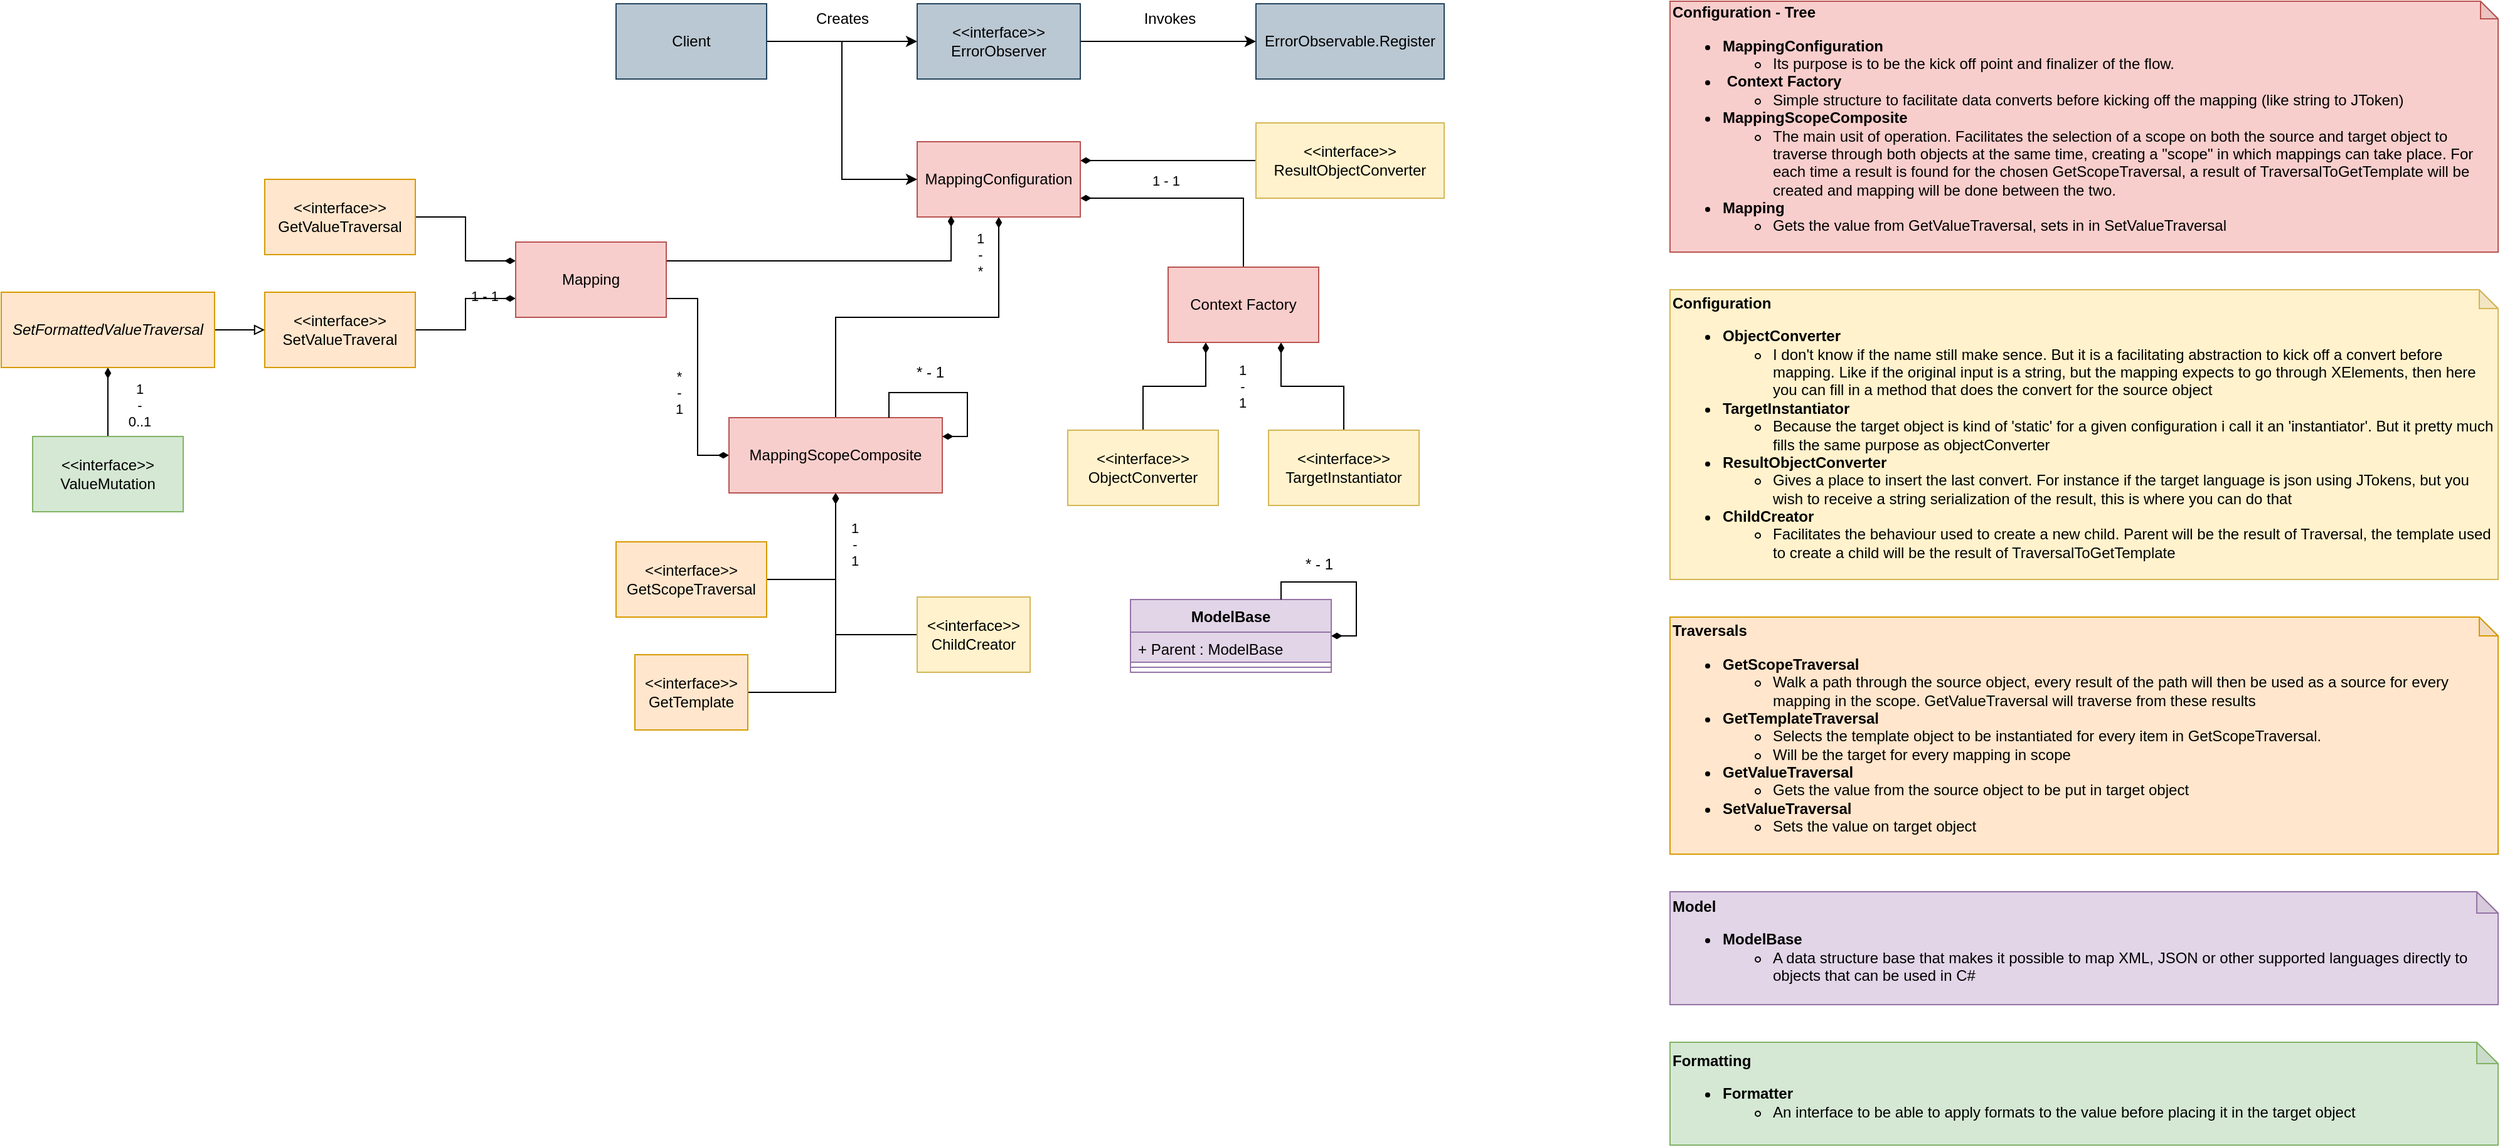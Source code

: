 <mxfile version="12.3.3" type="device" pages="1"><diagram id="NKJI61g4svBPpDYfi4Ff" name="Flow"><mxGraphModel dx="2235" dy="868" grid="1" gridSize="10" guides="1" tooltips="1" connect="1" arrows="1" fold="1" page="1" pageScale="1" pageWidth="827" pageHeight="1169" math="0" shadow="0"><root><mxCell id="0"/><mxCell id="1" parent="0"/><mxCell id="7-L7uNAoAu1BIZzLxU2F-14" value="1&lt;br&gt;-&lt;br&gt;*" style="edgeStyle=orthogonalEdgeStyle;rounded=0;orthogonalLoop=1;jettySize=auto;html=1;exitX=0.5;exitY=1;exitDx=0;exitDy=0;endArrow=none;endFill=0;startArrow=diamondThin;startFill=1;entryX=0.5;entryY=0;entryDx=0;entryDy=0;" parent="1" source="7-L7uNAoAu1BIZzLxU2F-1" target="7-L7uNAoAu1BIZzLxU2F-13" edge="1"><mxGeometry x="-0.793" y="-15" relative="1" as="geometry"><mxPoint x="270" y="340" as="targetPoint"/><mxPoint as="offset"/></mxGeometry></mxCell><mxCell id="7-L7uNAoAu1BIZzLxU2F-33" value="1 - 1" style="edgeStyle=orthogonalEdgeStyle;rounded=0;orthogonalLoop=1;jettySize=auto;html=1;exitX=1;exitY=0.75;exitDx=0;exitDy=0;entryX=0.5;entryY=0;entryDx=0;entryDy=0;startArrow=diamondThin;startFill=1;endArrow=none;endFill=0;" parent="1" source="7-L7uNAoAu1BIZzLxU2F-1" target="7-L7uNAoAu1BIZzLxU2F-12" edge="1"><mxGeometry x="-0.252" y="14" relative="1" as="geometry"><mxPoint x="-1" as="offset"/></mxGeometry></mxCell><mxCell id="LV3j4Zr44j6JFm8X3JwT-1" style="edgeStyle=orthogonalEdgeStyle;rounded=0;orthogonalLoop=1;jettySize=auto;html=1;exitX=1;exitY=0.25;exitDx=0;exitDy=0;entryX=0;entryY=0.5;entryDx=0;entryDy=0;startArrow=diamondThin;startFill=1;endArrow=none;endFill=0;" parent="1" source="7-L7uNAoAu1BIZzLxU2F-1" target="8RPhoHzHTQjY7W_NBC8A-4" edge="1"><mxGeometry relative="1" as="geometry"/></mxCell><mxCell id="7-L7uNAoAu1BIZzLxU2F-1" value="MappingConfiguration" style="rounded=0;whiteSpace=wrap;html=1;fillColor=#f8cecc;strokeColor=#b85450;" parent="1" vertex="1"><mxGeometry x="300" y="170" width="130" height="60" as="geometry"/></mxCell><mxCell id="7-L7uNAoAu1BIZzLxU2F-4" value="&lt;br&gt;" style="edgeStyle=orthogonalEdgeStyle;rounded=0;orthogonalLoop=1;jettySize=auto;html=1;exitX=1;exitY=0.5;exitDx=0;exitDy=0;entryX=0;entryY=0.5;entryDx=0;entryDy=0;" parent="1" source="7-L7uNAoAu1BIZzLxU2F-2" target="7-L7uNAoAu1BIZzLxU2F-3" edge="1"><mxGeometry relative="1" as="geometry"/></mxCell><mxCell id="7-L7uNAoAu1BIZzLxU2F-7" style="edgeStyle=orthogonalEdgeStyle;rounded=0;orthogonalLoop=1;jettySize=auto;html=1;exitX=1;exitY=0.5;exitDx=0;exitDy=0;entryX=0;entryY=0.5;entryDx=0;entryDy=0;" parent="1" source="7-L7uNAoAu1BIZzLxU2F-2" target="7-L7uNAoAu1BIZzLxU2F-1" edge="1"><mxGeometry relative="1" as="geometry"/></mxCell><mxCell id="LV3j4Zr44j6JFm8X3JwT-5" value="Creates" style="text;html=1;resizable=0;points=[];align=center;verticalAlign=middle;labelBackgroundColor=#ffffff;" parent="7-L7uNAoAu1BIZzLxU2F-7" vertex="1" connectable="0"><mxGeometry x="0.179" y="-2" relative="1" as="geometry"><mxPoint x="2" y="-94" as="offset"/></mxGeometry></mxCell><mxCell id="7-L7uNAoAu1BIZzLxU2F-2" value="Client" style="rounded=0;whiteSpace=wrap;html=1;fillColor=#bac8d3;strokeColor=#23445d;" parent="1" vertex="1"><mxGeometry x="60" y="60" width="120" height="60" as="geometry"/></mxCell><mxCell id="7-L7uNAoAu1BIZzLxU2F-6" style="edgeStyle=orthogonalEdgeStyle;rounded=0;orthogonalLoop=1;jettySize=auto;html=1;exitX=1;exitY=0.5;exitDx=0;exitDy=0;entryX=0;entryY=0.5;entryDx=0;entryDy=0;" parent="1" source="7-L7uNAoAu1BIZzLxU2F-3" target="7-L7uNAoAu1BIZzLxU2F-5" edge="1"><mxGeometry relative="1" as="geometry"/></mxCell><mxCell id="LV3j4Zr44j6JFm8X3JwT-9" value="Invokes" style="text;html=1;resizable=0;points=[];align=center;verticalAlign=middle;labelBackgroundColor=#ffffff;" parent="7-L7uNAoAu1BIZzLxU2F-6" vertex="1" connectable="0"><mxGeometry x="0.319" y="-1" relative="1" as="geometry"><mxPoint x="-22" y="-19" as="offset"/></mxGeometry></mxCell><mxCell id="7-L7uNAoAu1BIZzLxU2F-3" value="&amp;lt;&amp;lt;interface&amp;gt;&amp;gt;&lt;br&gt;ErrorObserver" style="rounded=0;whiteSpace=wrap;html=1;fillColor=#bac8d3;strokeColor=#23445d;" parent="1" vertex="1"><mxGeometry x="300" y="60" width="130" height="60" as="geometry"/></mxCell><mxCell id="7-L7uNAoAu1BIZzLxU2F-5" value="ErrorObservable.Register" style="rounded=0;whiteSpace=wrap;html=1;fillColor=#bac8d3;strokeColor=#23445d;" parent="1" vertex="1"><mxGeometry x="570" y="60" width="150" height="60" as="geometry"/></mxCell><mxCell id="7-L7uNAoAu1BIZzLxU2F-23" value="1&lt;br&gt;-&lt;br&gt;1" style="edgeStyle=orthogonalEdgeStyle;rounded=0;orthogonalLoop=1;jettySize=auto;html=1;exitX=0.25;exitY=1;exitDx=0;exitDy=0;entryX=0.5;entryY=0;entryDx=0;entryDy=0;startArrow=diamondThin;startFill=1;endArrow=none;endFill=0;" parent="1" source="7-L7uNAoAu1BIZzLxU2F-12" target="7-L7uNAoAu1BIZzLxU2F-19" edge="1"><mxGeometry x="-0.405" y="29" relative="1" as="geometry"><mxPoint x="29" y="-29" as="offset"/></mxGeometry></mxCell><mxCell id="7-L7uNAoAu1BIZzLxU2F-24" style="edgeStyle=orthogonalEdgeStyle;rounded=0;orthogonalLoop=1;jettySize=auto;html=1;exitX=0.75;exitY=1;exitDx=0;exitDy=0;entryX=0.5;entryY=0;entryDx=0;entryDy=0;startArrow=diamondThin;startFill=1;endArrow=none;endFill=0;" parent="1" source="7-L7uNAoAu1BIZzLxU2F-12" edge="1" target="7-L7uNAoAu1BIZzLxU2F-30"><mxGeometry relative="1" as="geometry"><mxPoint x="640" y="380" as="targetPoint"/></mxGeometry></mxCell><mxCell id="7-L7uNAoAu1BIZzLxU2F-12" value="Context Factory" style="rounded=0;whiteSpace=wrap;html=1;fillColor=#f8cecc;strokeColor=#b85450;" parent="1" vertex="1"><mxGeometry x="500" y="270" width="120" height="60" as="geometry"/></mxCell><mxCell id="7-L7uNAoAu1BIZzLxU2F-37" value="*&lt;br&gt;-&lt;br&gt;1" style="edgeStyle=orthogonalEdgeStyle;rounded=0;orthogonalLoop=1;jettySize=auto;html=1;exitX=0;exitY=0.5;exitDx=0;exitDy=0;startArrow=diamondThin;startFill=1;endArrow=none;endFill=0;entryX=1;entryY=0.75;entryDx=0;entryDy=0;" parent="1" source="7-L7uNAoAu1BIZzLxU2F-13" target="KhBLfVn1uCLWsVG729IH-3" edge="1"><mxGeometry x="-0.143" y="15" relative="1" as="geometry"><mxPoint as="offset"/><mxPoint x="340" y="660" as="targetPoint"/></mxGeometry></mxCell><mxCell id="7-L7uNAoAu1BIZzLxU2F-49" style="edgeStyle=orthogonalEdgeStyle;rounded=0;orthogonalLoop=1;jettySize=auto;html=1;exitX=0.5;exitY=1;exitDx=0;exitDy=0;entryX=1;entryY=0.5;entryDx=0;entryDy=0;startArrow=diamondThin;startFill=1;endArrow=none;endFill=0;" parent="1" source="7-L7uNAoAu1BIZzLxU2F-13" target="7-L7uNAoAu1BIZzLxU2F-45" edge="1"><mxGeometry relative="1" as="geometry"><Array as="points"><mxPoint x="235" y="609"/></Array></mxGeometry></mxCell><mxCell id="7-L7uNAoAu1BIZzLxU2F-50" style="edgeStyle=orthogonalEdgeStyle;rounded=0;orthogonalLoop=1;jettySize=auto;html=1;exitX=0.5;exitY=1;exitDx=0;exitDy=0;entryX=0;entryY=0.5;entryDx=0;entryDy=0;startArrow=diamondThin;startFill=1;endArrow=none;endFill=0;" parent="1" source="7-L7uNAoAu1BIZzLxU2F-13" target="7-L7uNAoAu1BIZzLxU2F-46" edge="1"><mxGeometry relative="1" as="geometry"><Array as="points"><mxPoint x="235" y="563"/></Array><mxPoint x="126" y="810" as="targetPoint"/></mxGeometry></mxCell><mxCell id="7-L7uNAoAu1BIZzLxU2F-51" value="1&lt;br&gt;-&lt;br&gt;1" style="edgeStyle=orthogonalEdgeStyle;rounded=0;orthogonalLoop=1;jettySize=auto;html=1;exitX=0.5;exitY=1;exitDx=0;exitDy=0;entryX=1;entryY=0.5;entryDx=0;entryDy=0;startArrow=diamondThin;startFill=1;endArrow=none;endFill=0;" parent="1" source="7-L7uNAoAu1BIZzLxU2F-13" target="7-L7uNAoAu1BIZzLxU2F-42" edge="1"><mxGeometry x="-0.349" y="15" relative="1" as="geometry"><Array as="points"><mxPoint x="235" y="519"/></Array><mxPoint as="offset"/></mxGeometry></mxCell><mxCell id="7-L7uNAoAu1BIZzLxU2F-13" value="MappingScopeComposite" style="rounded=0;whiteSpace=wrap;html=1;fillColor=#f8cecc;strokeColor=#b85450;" parent="1" vertex="1"><mxGeometry x="150" y="390" width="170" height="60" as="geometry"/></mxCell><mxCell id="7-L7uNAoAu1BIZzLxU2F-19" value="&amp;lt;&amp;lt;interface&amp;gt;&amp;gt;&lt;br&gt;ObjectConverter" style="rounded=0;whiteSpace=wrap;html=1;fillColor=#fff2cc;strokeColor=#d6b656;" parent="1" vertex="1"><mxGeometry x="420" y="400" width="120" height="60" as="geometry"/></mxCell><mxCell id="7-L7uNAoAu1BIZzLxU2F-30" value="&amp;lt;&amp;lt;interface&amp;gt;&amp;gt;&lt;br&gt;TargetInstantiator" style="rounded=0;whiteSpace=wrap;html=1;fillColor=#fff2cc;strokeColor=#d6b656;" parent="1" vertex="1"><mxGeometry x="580" y="400" width="120" height="60" as="geometry"/></mxCell><mxCell id="7-L7uNAoAu1BIZzLxU2F-34" style="edgeStyle=orthogonalEdgeStyle;rounded=0;orthogonalLoop=1;jettySize=auto;html=1;exitX=1;exitY=0.25;exitDx=0;exitDy=0;entryX=0.75;entryY=0;entryDx=0;entryDy=0;startArrow=diamondThin;startFill=1;endArrow=none;endFill=0;" parent="1" source="7-L7uNAoAu1BIZzLxU2F-13" target="7-L7uNAoAu1BIZzLxU2F-13" edge="1"><mxGeometry relative="1" as="geometry"><Array as="points"><mxPoint x="340" y="405"/><mxPoint x="340" y="370"/><mxPoint x="278" y="370"/></Array></mxGeometry></mxCell><mxCell id="8RPhoHzHTQjY7W_NBC8A-3" value="* - 1" style="text;html=1;resizable=0;points=[];align=center;verticalAlign=middle;labelBackgroundColor=#ffffff;direction=south;" parent="7-L7uNAoAu1BIZzLxU2F-34" vertex="1" connectable="0"><mxGeometry x="-0.036" relative="1" as="geometry"><mxPoint x="-19" y="-16" as="offset"/></mxGeometry></mxCell><mxCell id="7-L7uNAoAu1BIZzLxU2F-42" value="&amp;lt;&amp;lt;interface&amp;gt;&amp;gt;&lt;br&gt;GetScopeTraversal" style="rounded=0;whiteSpace=wrap;html=1;fillColor=#ffe6cc;strokeColor=#d79b00;" parent="1" vertex="1"><mxGeometry x="60" y="489" width="120" height="60" as="geometry"/></mxCell><mxCell id="7-L7uNAoAu1BIZzLxU2F-45" value="&amp;lt;&amp;lt;interface&amp;gt;&amp;gt;&lt;br&gt;GetTemplate" style="rounded=0;whiteSpace=wrap;html=1;fillColor=#ffe6cc;strokeColor=#d79b00;" parent="1" vertex="1"><mxGeometry x="75" y="579" width="90" height="60" as="geometry"/></mxCell><mxCell id="7-L7uNAoAu1BIZzLxU2F-46" value="&amp;lt;&amp;lt;interface&amp;gt;&amp;gt;&lt;br&gt;ChildCreator" style="rounded=0;whiteSpace=wrap;html=1;fillColor=#fff2cc;strokeColor=#d6b656;" parent="1" vertex="1"><mxGeometry x="300" y="533" width="90" height="60" as="geometry"/></mxCell><mxCell id="7-L7uNAoAu1BIZzLxU2F-63" value="ModelBase" style="swimlane;fontStyle=1;align=center;verticalAlign=top;childLayout=stackLayout;horizontal=1;startSize=26;horizontalStack=0;resizeParent=1;resizeParentMax=0;resizeLast=0;collapsible=1;marginBottom=0;fillColor=#e1d5e7;strokeColor=#9673a6;" parent="1" vertex="1"><mxGeometry x="470" y="535" width="160" height="58" as="geometry"/></mxCell><mxCell id="7-L7uNAoAu1BIZzLxU2F-64" value="+ Parent : ModelBase" style="text;strokeColor=#9673a6;fillColor=#e1d5e7;align=left;verticalAlign=top;spacingLeft=4;spacingRight=4;overflow=hidden;rotatable=0;points=[[0,0.5],[1,0.5]];portConstraint=eastwest;" parent="7-L7uNAoAu1BIZzLxU2F-63" vertex="1"><mxGeometry y="26" width="160" height="24" as="geometry"/></mxCell><mxCell id="7-L7uNAoAu1BIZzLxU2F-65" value="" style="line;strokeWidth=1;fillColor=#e1d5e7;align=left;verticalAlign=middle;spacingTop=-1;spacingLeft=3;spacingRight=3;rotatable=0;labelPosition=right;points=[];portConstraint=eastwest;strokeColor=#9673a6;" parent="7-L7uNAoAu1BIZzLxU2F-63" vertex="1"><mxGeometry y="50" width="160" height="8" as="geometry"/></mxCell><mxCell id="7-L7uNAoAu1BIZzLxU2F-72" style="edgeStyle=orthogonalEdgeStyle;rounded=0;orthogonalLoop=1;jettySize=auto;html=1;exitX=1;exitY=0.5;exitDx=0;exitDy=0;entryX=0.75;entryY=0;entryDx=0;entryDy=0;startArrow=diamondThin;startFill=1;endArrow=none;endFill=0;" parent="1" source="7-L7uNAoAu1BIZzLxU2F-63" target="7-L7uNAoAu1BIZzLxU2F-63" edge="1"><mxGeometry relative="1" as="geometry"><Array as="points"><mxPoint x="650" y="564"/><mxPoint x="650" y="521"/><mxPoint x="590" y="521"/></Array></mxGeometry></mxCell><mxCell id="LV3j4Zr44j6JFm8X3JwT-4" value="* - 1" style="text;html=1;resizable=0;points=[];align=center;verticalAlign=middle;labelBackgroundColor=#ffffff;" parent="7-L7uNAoAu1BIZzLxU2F-72" vertex="1" connectable="0"><mxGeometry x="0.086" y="-1" relative="1" as="geometry"><mxPoint x="-19" y="-13" as="offset"/></mxGeometry></mxCell><mxCell id="8RPhoHzHTQjY7W_NBC8A-4" value="&amp;lt;&amp;lt;interface&amp;gt;&amp;gt;&lt;br&gt;ResultObjectConverter" style="rounded=0;whiteSpace=wrap;html=1;fillColor=#fff2cc;strokeColor=#d6b656;" parent="1" vertex="1"><mxGeometry x="570" y="155" width="150" height="60" as="geometry"/></mxCell><mxCell id="LV3j4Zr44j6JFm8X3JwT-10" value="&lt;b&gt;Traversals&lt;br&gt;&lt;/b&gt;&lt;ul&gt;&lt;li&gt;&lt;b&gt;GetScopeTraversal&lt;/b&gt;&lt;/li&gt;&lt;ul&gt;&lt;li&gt;Walk a path through the source object, every result of the path will then be used as a source for every mapping in the scope. GetValueTraversal will traverse from these results&lt;/li&gt;&lt;/ul&gt;&lt;li&gt;&lt;b&gt;GetTemplateTraversal&lt;/b&gt;&lt;/li&gt;&lt;ul&gt;&lt;li&gt;Selects the template object to be instantiated for every item in GetScopeTraversal.&amp;nbsp;&lt;/li&gt;&lt;li&gt;Will be the target for every mapping in scope&lt;/li&gt;&lt;/ul&gt;&lt;li&gt;&lt;b&gt;GetValueTraversal&lt;/b&gt;&lt;/li&gt;&lt;ul&gt;&lt;li&gt;Gets the value from the source object to be put in target object&lt;/li&gt;&lt;/ul&gt;&lt;li&gt;&lt;b&gt;SetValueTraversal&lt;/b&gt;&lt;/li&gt;&lt;ul&gt;&lt;li&gt;Sets the value on target object&lt;/li&gt;&lt;/ul&gt;&lt;/ul&gt;" style="shape=note;whiteSpace=wrap;html=1;backgroundOutline=1;darkOpacity=0.05;size=15;fillColor=#ffe6cc;strokeColor=#d79b00;align=left;" parent="1" vertex="1"><mxGeometry x="900" y="549" width="660" height="189" as="geometry"/></mxCell><mxCell id="LV3j4Zr44j6JFm8X3JwT-11" value="&lt;b&gt;Configuration - Tree&lt;/b&gt;&lt;br&gt;&lt;ul&gt;&lt;li&gt;&lt;b&gt;MappingConfiguration&lt;/b&gt;&lt;br&gt;&lt;/li&gt;&lt;ul&gt;&lt;li&gt;Its purpose is to be the kick off point and finalizer of the flow.&lt;/li&gt;&lt;/ul&gt;&lt;li&gt;&amp;nbsp;&lt;b&gt;Context Factory&lt;/b&gt;&lt;br&gt;&lt;ul&gt;&lt;li&gt;Simple structure to facilitate data converts before kicking off the mapping (like string to JToken)&lt;/li&gt;&lt;/ul&gt;&lt;/li&gt;&lt;li&gt;&lt;b&gt;MappingScopeComposite&lt;/b&gt;&lt;/li&gt;&lt;ul&gt;&lt;li&gt;The main usit of operation. Facilitates the selection of a scope on both the source and target object to traverse through both objects at the same time, creating a &quot;scope&quot; in which mappings can take place. For each time a result is found for the chosen GetScopeTraversal, a result of TraversalToGetTemplate will be created and mapping will be done between the two.&lt;/li&gt;&lt;/ul&gt;&lt;li&gt;&lt;b&gt;Mapping&lt;/b&gt;&lt;/li&gt;&lt;ul&gt;&lt;li&gt;Gets the value from GetValueTraversal, sets in in SetValueTraversal&lt;/li&gt;&lt;/ul&gt;&lt;/ul&gt;&lt;b&gt;&lt;/b&gt;" style="shape=note;whiteSpace=wrap;html=1;backgroundOutline=1;darkOpacity=0.05;fillColor=#f8cecc;strokeColor=#b85450;size=14;align=left;" parent="1" vertex="1"><mxGeometry x="900" y="58" width="660" height="200" as="geometry"/></mxCell><mxCell id="LV3j4Zr44j6JFm8X3JwT-18" value="&lt;div&gt;&lt;b&gt;Model&lt;/b&gt;&lt;/div&gt;&lt;ul&gt;&lt;li&gt;&lt;span&gt;&lt;b&gt;ModelBase&lt;/b&gt;&lt;/span&gt;&lt;/li&gt;&lt;ul&gt;&lt;li&gt;&lt;span&gt;A data structure base that makes it possible to map XML, JSON or other supported languages directly to objects that can be used in C#&lt;/span&gt;&lt;/li&gt;&lt;/ul&gt;&lt;/ul&gt;" style="shape=note;whiteSpace=wrap;html=1;backgroundOutline=1;darkOpacity=0.05;size=17;fillColor=#e1d5e7;strokeColor=#9673a6;align=left;" parent="1" vertex="1"><mxGeometry x="900" y="768" width="660" height="90" as="geometry"/></mxCell><mxCell id="KhBLfVn1uCLWsVG729IH-1" value="1 - 1" style="edgeStyle=orthogonalEdgeStyle;rounded=0;orthogonalLoop=1;jettySize=auto;html=1;exitX=0;exitY=0.25;exitDx=0;exitDy=0;startArrow=diamondThin;startFill=1;endArrow=none;endFill=0;entryX=1;entryY=0.5;entryDx=0;entryDy=0;" parent="1" source="KhBLfVn1uCLWsVG729IH-3" target="KhBLfVn1uCLWsVG729IH-4" edge="1"><mxGeometry x="-0.309" y="14" relative="1" as="geometry"><mxPoint x="-50" y="230" as="targetPoint"/><mxPoint x="14" y="14" as="offset"/></mxGeometry></mxCell><mxCell id="KhBLfVn1uCLWsVG729IH-2" style="edgeStyle=orthogonalEdgeStyle;rounded=0;orthogonalLoop=1;jettySize=auto;html=1;exitX=0;exitY=0.75;exitDx=0;exitDy=0;entryX=1;entryY=0.5;entryDx=0;entryDy=0;startArrow=diamondThin;startFill=1;endArrow=none;endFill=0;" parent="1" source="KhBLfVn1uCLWsVG729IH-3" target="KhBLfVn1uCLWsVG729IH-5" edge="1"><mxGeometry relative="1" as="geometry"/></mxCell><mxCell id="KhBLfVn1uCLWsVG729IH-6" value="" style="edgeStyle=orthogonalEdgeStyle;rounded=0;orthogonalLoop=1;jettySize=auto;html=1;exitX=1;exitY=0.25;exitDx=0;exitDy=0;entryX=0.208;entryY=0.983;entryDx=0;entryDy=0;entryPerimeter=0;endArrow=diamondThin;endFill=1;" parent="1" source="KhBLfVn1uCLWsVG729IH-3" target="7-L7uNAoAu1BIZzLxU2F-1" edge="1"><mxGeometry x="0.84" y="107" relative="1" as="geometry"><mxPoint as="offset"/></mxGeometry></mxCell><mxCell id="KhBLfVn1uCLWsVG729IH-3" value="Mapping" style="rounded=0;whiteSpace=wrap;html=1;fillColor=#f8cecc;strokeColor=#b85450;" parent="1" vertex="1"><mxGeometry x="-20" y="250" width="120" height="60" as="geometry"/></mxCell><mxCell id="KhBLfVn1uCLWsVG729IH-4" value="&amp;lt;&amp;lt;interface&amp;gt;&amp;gt;&lt;br&gt;GetValueTraversal" style="rounded=0;whiteSpace=wrap;html=1;fillColor=#ffe6cc;strokeColor=#d79b00;" parent="1" vertex="1"><mxGeometry x="-220" y="200" width="120" height="60" as="geometry"/></mxCell><mxCell id="KhBLfVn1uCLWsVG729IH-5" value="&amp;lt;&amp;lt;interface&amp;gt;&amp;gt;&lt;br&gt;SetValueTraveral" style="rounded=0;whiteSpace=wrap;html=1;fillColor=#ffe6cc;strokeColor=#d79b00;" parent="1" vertex="1"><mxGeometry x="-220" y="290" width="120" height="60" as="geometry"/></mxCell><mxCell id="PItmqXRjTGOMfvz5Yxhh-3" style="edgeStyle=orthogonalEdgeStyle;rounded=0;orthogonalLoop=1;jettySize=auto;html=1;exitX=1;exitY=0.5;exitDx=0;exitDy=0;entryX=0;entryY=0.5;entryDx=0;entryDy=0;endArrow=block;endFill=0;" edge="1" parent="1" source="PItmqXRjTGOMfvz5Yxhh-1" target="KhBLfVn1uCLWsVG729IH-5"><mxGeometry relative="1" as="geometry"/></mxCell><mxCell id="PItmqXRjTGOMfvz5Yxhh-6" value="1&lt;br&gt;-&lt;br&gt;0..1" style="edgeStyle=orthogonalEdgeStyle;rounded=0;orthogonalLoop=1;jettySize=auto;html=1;exitX=0.5;exitY=1;exitDx=0;exitDy=0;entryX=0.5;entryY=0;entryDx=0;entryDy=0;endArrow=none;endFill=0;startArrow=diamondThin;startFill=1;" edge="1" parent="1" source="PItmqXRjTGOMfvz5Yxhh-1" target="PItmqXRjTGOMfvz5Yxhh-35"><mxGeometry x="0.077" y="25" relative="1" as="geometry"><mxPoint as="offset"/></mxGeometry></mxCell><mxCell id="PItmqXRjTGOMfvz5Yxhh-1" value="&lt;i&gt;SetFormattedValueTraversal&lt;/i&gt;" style="rounded=0;whiteSpace=wrap;html=1;fillColor=#ffe6cc;strokeColor=#d79b00;" vertex="1" parent="1"><mxGeometry x="-430" y="290" width="170" height="60" as="geometry"/></mxCell><mxCell id="PItmqXRjTGOMfvz5Yxhh-32" value="&lt;b&gt;Configuration&lt;br&gt;&lt;/b&gt;&lt;ul&gt;&lt;li&gt;&lt;b&gt;ObjectConverter&lt;/b&gt;&lt;/li&gt;&lt;ul&gt;&lt;li&gt;I don't know if the name still make sence. But it is a facilitating abstraction to kick off a convert before mapping. Like if the original input is a string, but the mapping expects to go through XElements, then here you can fill in a method that does the convert for the source object&lt;/li&gt;&lt;/ul&gt;&lt;li&gt;&lt;b&gt;TargetInstantiator&lt;/b&gt;&lt;/li&gt;&lt;ul&gt;&lt;li&gt;Because the target object is kind of 'static' for a given configuration i call it an 'instantiator'. But it pretty much fills the same purpose as objectConverter&lt;/li&gt;&lt;/ul&gt;&lt;li&gt;&lt;b&gt;ResultObjectConverter&lt;/b&gt;&lt;/li&gt;&lt;ul&gt;&lt;li&gt;Gives a place to insert the last convert. For instance if the target language is json using JTokens, but you wish to receive a string serialization of the result, this is where you can do that&lt;/li&gt;&lt;/ul&gt;&lt;li&gt;&lt;b&gt;ChildCreator&lt;/b&gt;&lt;br&gt;&lt;/li&gt;&lt;ul&gt;&lt;li&gt;&lt;span&gt;Facilitates the behaviour used to create a new child. Parent will be the result of Traversal, the template used to create a child will be the result of TraversalToGetTemplate&lt;/span&gt;&lt;br&gt;&lt;/li&gt;&lt;/ul&gt;&lt;/ul&gt;" style="shape=note;whiteSpace=wrap;html=1;backgroundOutline=1;darkOpacity=0.05;size=15;fillColor=#fff2cc;strokeColor=#d6b656;align=left;" vertex="1" parent="1"><mxGeometry x="900" y="288" width="660" height="231" as="geometry"/></mxCell><mxCell id="PItmqXRjTGOMfvz5Yxhh-35" value="&amp;lt;&amp;lt;interface&amp;gt;&amp;gt;&lt;br&gt;ValueMutation" style="rounded=0;whiteSpace=wrap;html=1;fillColor=#d5e8d4;strokeColor=#82b366;" vertex="1" parent="1"><mxGeometry x="-405" y="405" width="120" height="60" as="geometry"/></mxCell><mxCell id="PItmqXRjTGOMfvz5Yxhh-37" value="&lt;div&gt;&lt;b&gt;Formatting&lt;/b&gt;&lt;/div&gt;&lt;ul&gt;&lt;li&gt;&lt;span&gt;&lt;b&gt;Formatter&lt;/b&gt;&lt;/span&gt;&lt;/li&gt;&lt;ul&gt;&lt;li&gt;&lt;span&gt;An interface to be able to apply formats to the value before placing it in the target object&lt;/span&gt;&lt;/li&gt;&lt;/ul&gt;&lt;/ul&gt;" style="shape=note;whiteSpace=wrap;html=1;backgroundOutline=1;darkOpacity=0.05;size=17;fillColor=#d5e8d4;strokeColor=#82b366;align=left;" vertex="1" parent="1"><mxGeometry x="900" y="888" width="660" height="82" as="geometry"/></mxCell></root></mxGraphModel></diagram></mxfile>